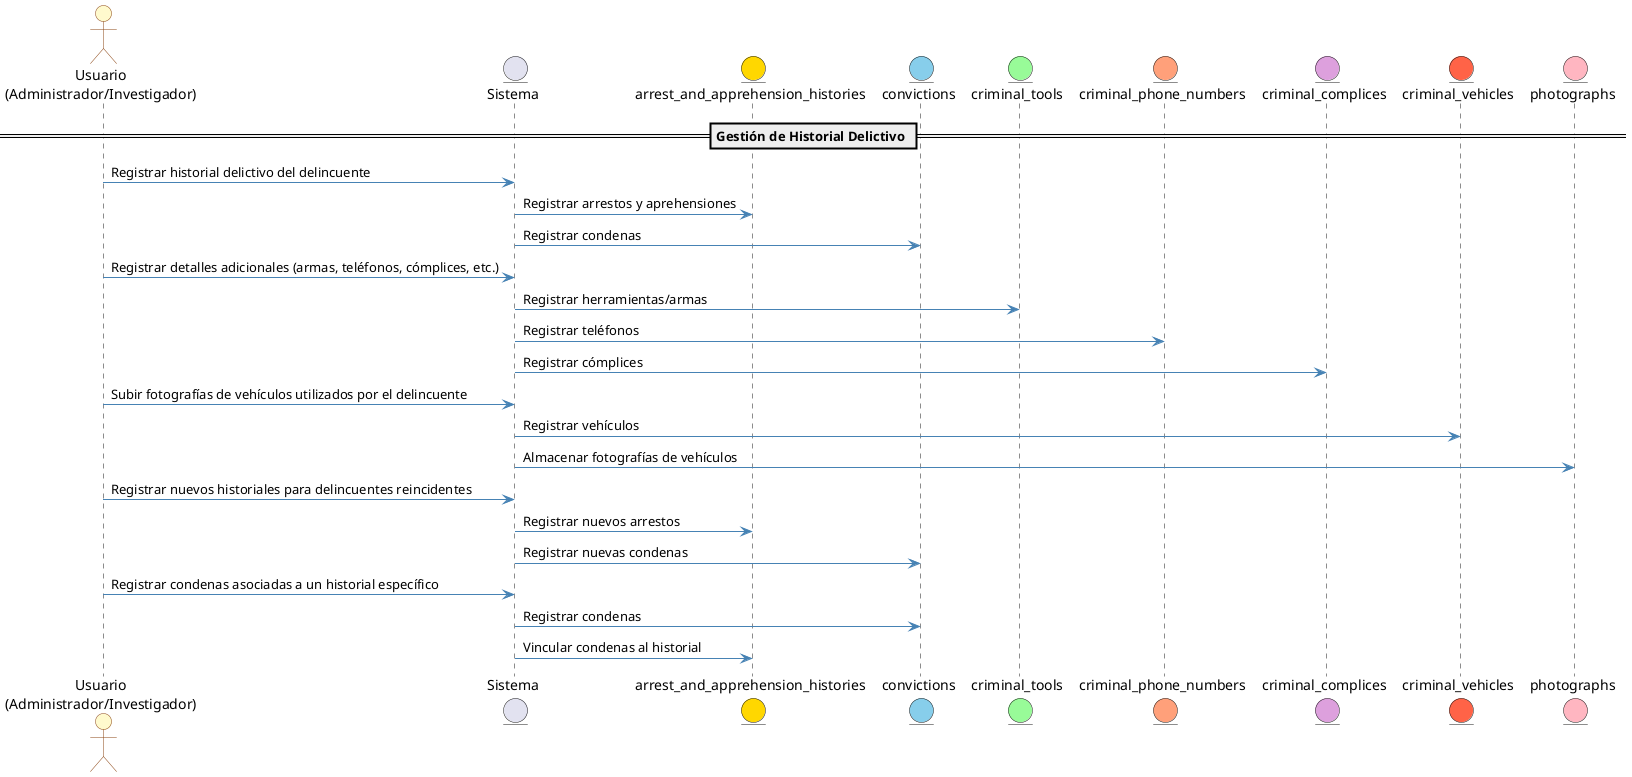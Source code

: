 @startuml
' Definición de colores y estilos
skinparam sequenceArrowColor #4682B4
skinparam actorBorderColor #8B4513
skinparam actorBackgroundColor #FFFACD
skinparam participantBorderColor #4682B4
skinparam participantBackgroundColor #E6E6FA

actor "Usuario\n(Administrador/Investigador)" as User
entity "Sistema" as System
entity "arrest_and_apprehension_histories" as ArrestHistories #FFD700
entity "convictions" as Convictions #87CEEB
entity "criminal_tools" as CriminalTools #98FB98
entity "criminal_phone_numbers" as CriminalPhones #FFA07A
entity "criminal_complices" as CriminalComplices #DDA0DD
entity "criminal_vehicles" as CriminalVehicles #FF6347
entity "photographs" as Photographs #FFB6C1

== Gestión de Historial Delictivo ==
User -> System : Registrar historial delictivo del delincuente
System -> ArrestHistories : Registrar arrestos y aprehensiones
System -> Convictions : Registrar condenas

User -> System : Registrar detalles adicionales (armas, teléfonos, cómplices, etc.)
System -> CriminalTools : Registrar herramientas/armas
System -> CriminalPhones : Registrar teléfonos
System -> CriminalComplices : Registrar cómplices

User -> System : Subir fotografías de vehículos utilizados por el delincuente
System -> CriminalVehicles : Registrar vehículos
System -> Photographs : Almacenar fotografías de vehículos

User -> System : Registrar nuevos historiales para delincuentes reincidentes
System -> ArrestHistories : Registrar nuevos arrestos
System -> Convictions : Registrar nuevas condenas

User -> System : Registrar condenas asociadas a un historial específico
System -> Convictions : Registrar condenas
System -> ArrestHistories : Vincular condenas al historial

@enduml